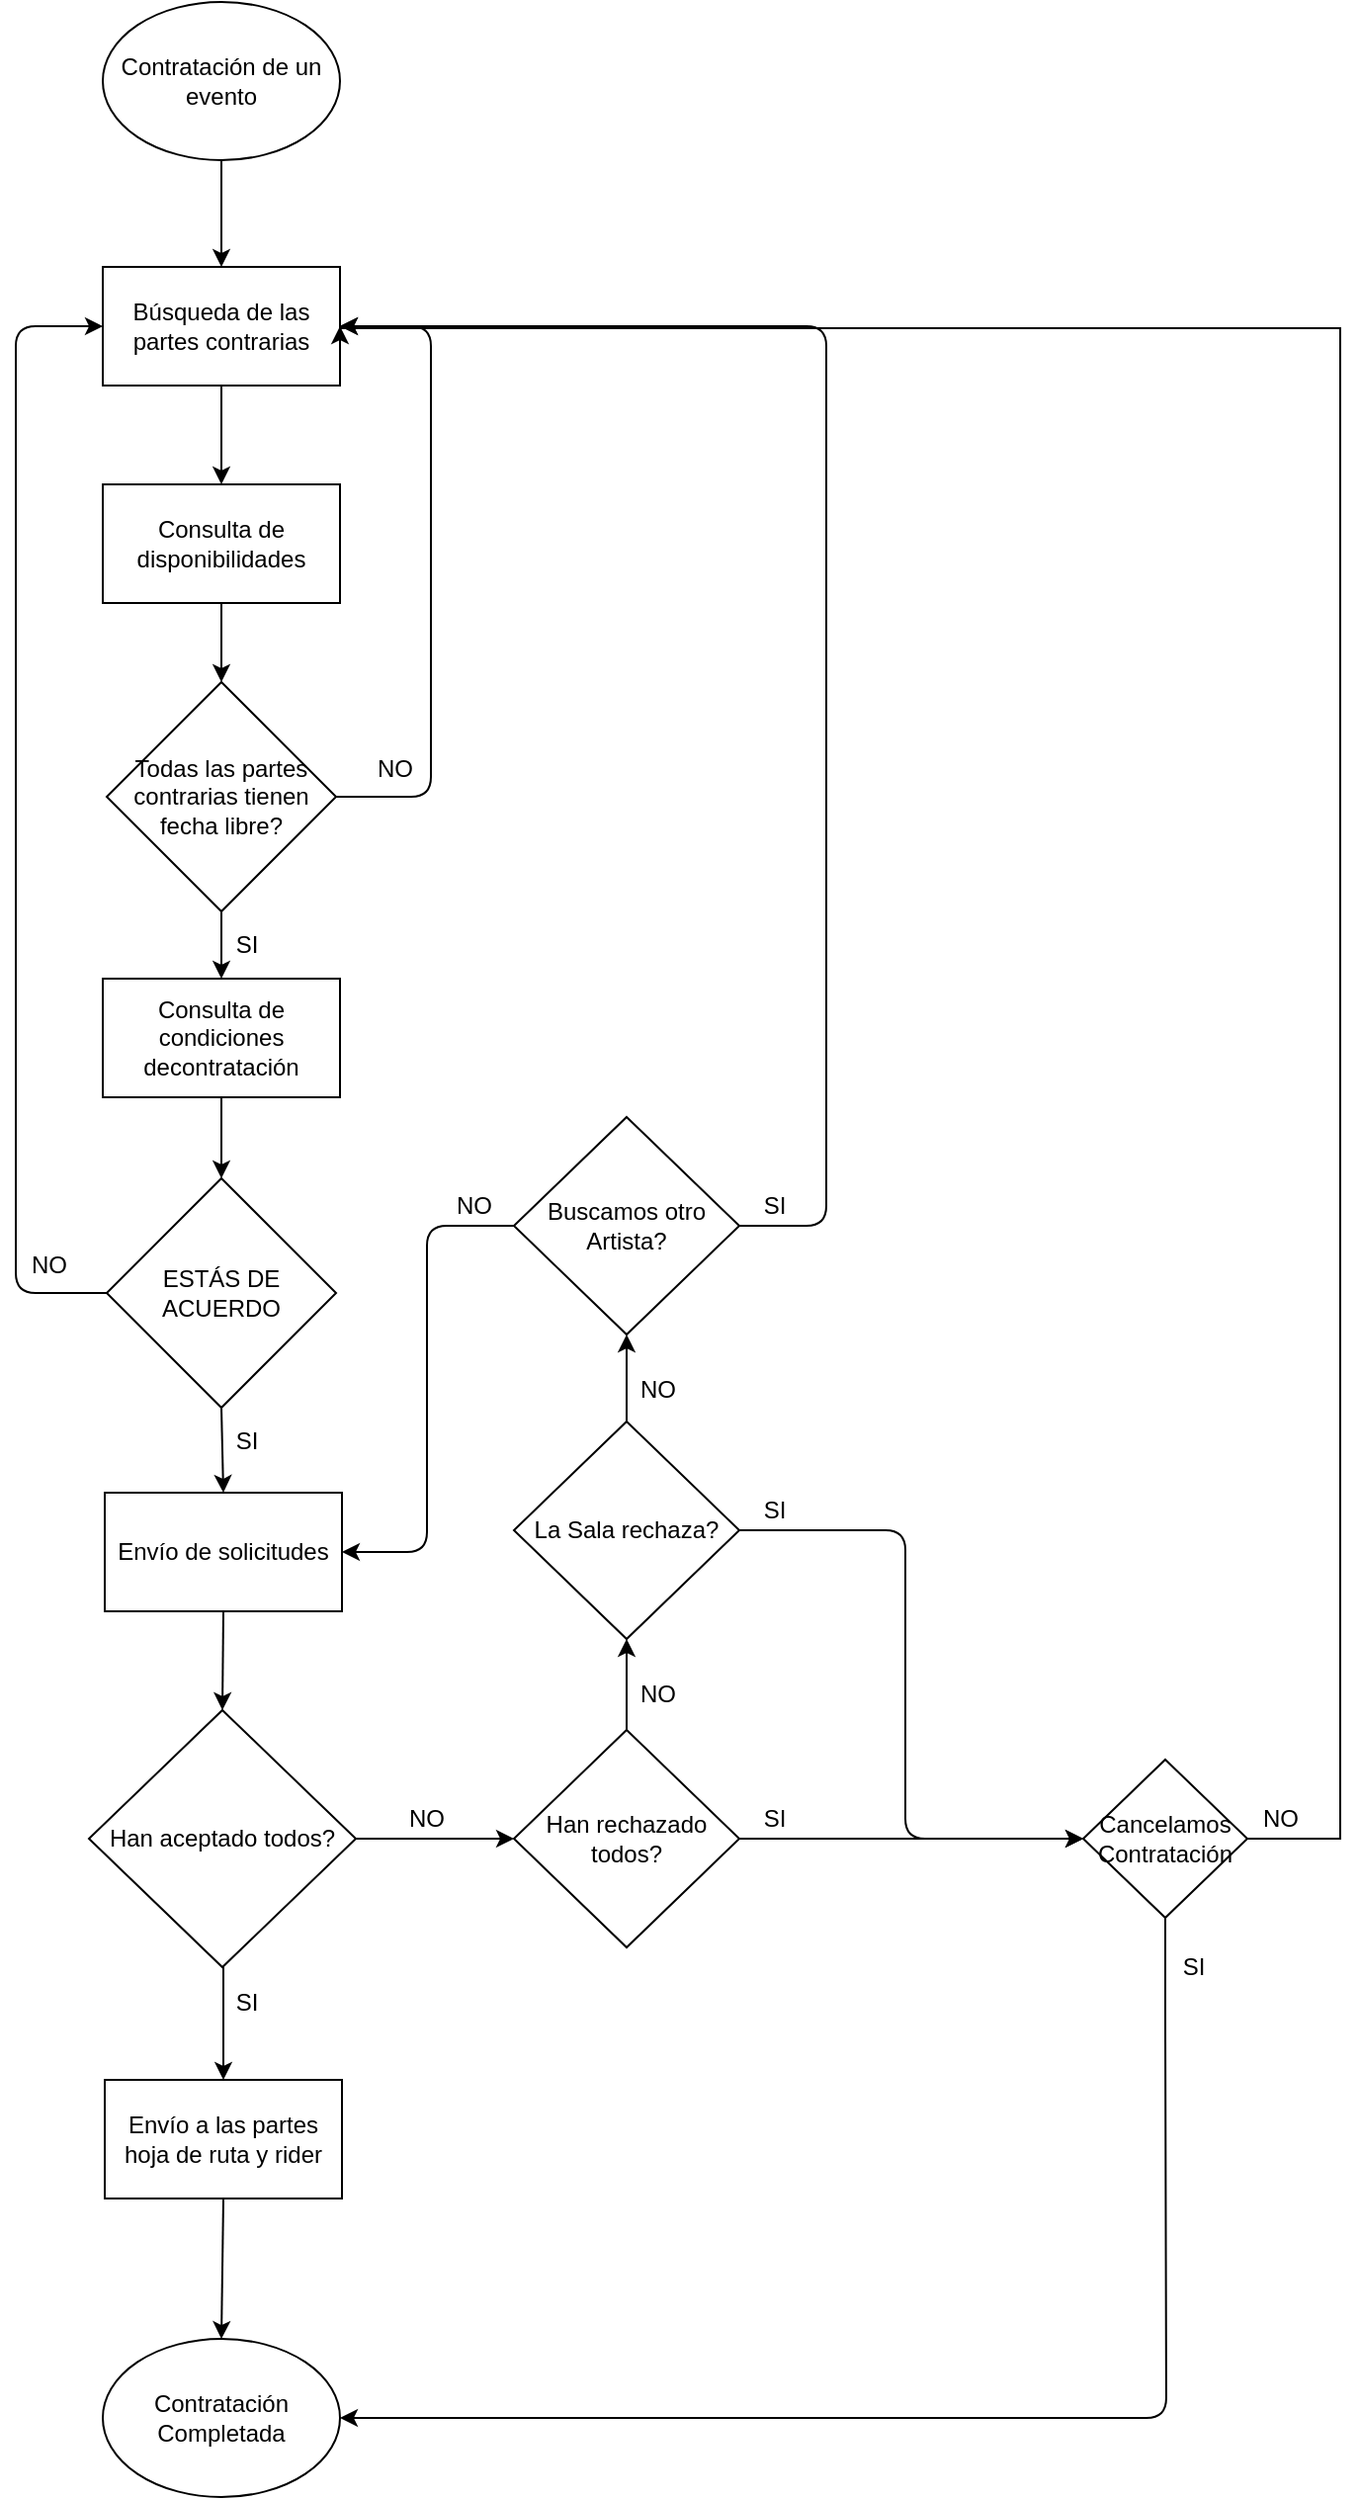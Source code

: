<mxfile version="25.0.2">
  <diagram id="e32d1f3d-d176-02dc-17b0-21117a74af9b" name="Page-1">
    <mxGraphModel dx="1434" dy="854" grid="1" gridSize="10" guides="1" tooltips="1" connect="1" arrows="1" fold="1" page="1" pageScale="1" pageWidth="1169" pageHeight="1654" background="#ffffff" math="0" shadow="0">
      <root>
        <mxCell id="0" />
        <mxCell id="1" parent="0" />
        <mxCell id="2" value="&lt;span&gt;Búsqueda de las partes contrarias&lt;/span&gt;" style="rounded=0;whiteSpace=wrap;html=1;fillColor=none;" parent="1" vertex="1">
          <mxGeometry x="324" y="172" width="120" height="60" as="geometry" />
        </mxCell>
        <mxCell id="3" value="" style="endArrow=classic;html=1;entryX=0.5;entryY=0;exitX=0.5;exitY=1;" parent="1" source="2" target="4" edge="1">
          <mxGeometry width="50" height="50" relative="1" as="geometry">
            <mxPoint x="394" y="232" as="sourcePoint" />
            <mxPoint x="394" y="302" as="targetPoint" />
          </mxGeometry>
        </mxCell>
        <mxCell id="4" value="&lt;span&gt;Consulta de disponibilidades&lt;/span&gt;" style="rounded=0;whiteSpace=wrap;html=1;fillColor=none;" parent="1" vertex="1">
          <mxGeometry x="324" y="282" width="120" height="60" as="geometry" />
        </mxCell>
        <mxCell id="5" value="Todas las partes contrarias tienen fecha libre?" style="rhombus;whiteSpace=wrap;html=1;fillColor=none;" parent="1" vertex="1">
          <mxGeometry x="326" y="382" width="116" height="116" as="geometry" />
        </mxCell>
        <mxCell id="6" value="" style="endArrow=classic;html=1;exitX=0.5;exitY=1;entryX=0.5;entryY=0;" parent="1" source="4" target="5" edge="1">
          <mxGeometry width="50" height="50" relative="1" as="geometry">
            <mxPoint x="450" y="402" as="sourcePoint" />
            <mxPoint x="500" y="352" as="targetPoint" />
          </mxGeometry>
        </mxCell>
        <mxCell id="7" value="" style="endArrow=classic;html=1;exitX=1;exitY=0.5;entryX=1;entryY=0.5;" parent="1" source="5" target="2" edge="1">
          <mxGeometry width="50" height="50" relative="1" as="geometry">
            <mxPoint x="480" y="492" as="sourcePoint" />
            <mxPoint x="470" y="230" as="targetPoint" />
            <Array as="points">
              <mxPoint x="490" y="440" />
              <mxPoint x="490" y="202" />
            </Array>
          </mxGeometry>
        </mxCell>
        <mxCell id="8" value="NO" style="text;html=1;strokeColor=none;fillColor=none;align=center;verticalAlign=middle;whiteSpace=wrap;rounded=0;" parent="1" vertex="1">
          <mxGeometry x="452" y="416" width="40" height="20" as="geometry" />
        </mxCell>
        <mxCell id="15" value="SI" style="text;html=1;strokeColor=none;fillColor=none;align=center;verticalAlign=middle;whiteSpace=wrap;rounded=0;" parent="1" vertex="1">
          <mxGeometry x="377" y="505" width="40" height="20" as="geometry" />
        </mxCell>
        <mxCell id="16" value="" style="endArrow=classic;html=1;exitX=0.5;exitY=1;entryX=0.5;entryY=0;" parent="1" source="5" target="18" edge="1">
          <mxGeometry width="50" height="50" relative="1" as="geometry">
            <mxPoint x="290" y="592" as="sourcePoint" />
            <mxPoint x="384" y="542" as="targetPoint" />
          </mxGeometry>
        </mxCell>
        <mxCell id="18" value="&lt;span&gt;Consulta de condiciones decontratación&lt;/span&gt;" style="rounded=0;whiteSpace=wrap;html=1;fillColor=none;" parent="1" vertex="1">
          <mxGeometry x="324" y="532" width="120" height="60" as="geometry" />
        </mxCell>
        <mxCell id="20" value="ESTÁS DE ACUERDO" style="rhombus;whiteSpace=wrap;html=1;fillColor=none;" parent="1" vertex="1">
          <mxGeometry x="326" y="633" width="116" height="116" as="geometry" />
        </mxCell>
        <mxCell id="21" value="" style="endArrow=classic;html=1;entryX=0.5;entryY=0;exitX=0.5;exitY=1;" parent="1" source="18" target="20" edge="1">
          <mxGeometry width="50" height="50" relative="1" as="geometry">
            <mxPoint x="420" y="612" as="sourcePoint" />
            <mxPoint x="500" y="603" as="targetPoint" />
          </mxGeometry>
        </mxCell>
        <mxCell id="22" value="" style="endArrow=classic;html=1;exitX=0;exitY=0.5;entryX=0;entryY=0.5;" parent="1" source="20" target="2" edge="1">
          <mxGeometry width="50" height="50" relative="1" as="geometry">
            <mxPoint x="480" y="743" as="sourcePoint" />
            <mxPoint x="444" y="453" as="targetPoint" />
            <Array as="points">
              <mxPoint x="280" y="691" />
              <mxPoint x="280" y="202" />
            </Array>
          </mxGeometry>
        </mxCell>
        <mxCell id="23" value="NO" style="text;html=1;strokeColor=none;fillColor=none;align=center;verticalAlign=middle;whiteSpace=wrap;rounded=0;" parent="1" vertex="1">
          <mxGeometry x="277" y="667" width="40" height="20" as="geometry" />
        </mxCell>
        <mxCell id="24" value="SI" style="text;html=1;strokeColor=none;fillColor=none;align=center;verticalAlign=middle;whiteSpace=wrap;rounded=0;" parent="1" vertex="1">
          <mxGeometry x="377" y="756" width="40" height="20" as="geometry" />
        </mxCell>
        <mxCell id="25" value="" style="endArrow=classic;html=1;exitX=0.5;exitY=1;entryX=0.5;entryY=0;" parent="1" source="20" target="26" edge="1">
          <mxGeometry width="50" height="50" relative="1" as="geometry">
            <mxPoint x="290" y="843" as="sourcePoint" />
            <mxPoint x="384" y="783" as="targetPoint" />
          </mxGeometry>
        </mxCell>
        <mxCell id="26" value="Envío de solicitudes" style="rounded=0;whiteSpace=wrap;html=1;fillColor=none;" parent="1" vertex="1">
          <mxGeometry x="325" y="792" width="120" height="60" as="geometry" />
        </mxCell>
        <mxCell id="29" value="Contratación de un evento" style="ellipse;whiteSpace=wrap;html=1;fillColor=none;" parent="1" vertex="1">
          <mxGeometry x="324" y="38" width="120" height="80" as="geometry" />
        </mxCell>
        <mxCell id="30" value="" style="endArrow=classic;html=1;entryX=0.5;entryY=0;exitX=0.5;exitY=1;" parent="1" source="29" target="2" edge="1">
          <mxGeometry width="50" height="50" relative="1" as="geometry">
            <mxPoint x="360" y="162" as="sourcePoint" />
            <mxPoint x="410" y="112" as="targetPoint" />
          </mxGeometry>
        </mxCell>
        <mxCell id="39" value="" style="edgeStyle=orthogonalEdgeStyle;rounded=0;html=1;jettySize=auto;orthogonalLoop=1;" parent="1" source="31" target="38" edge="1">
          <mxGeometry relative="1" as="geometry" />
        </mxCell>
        <mxCell id="31" value="Han aceptado todos?" style="rhombus;whiteSpace=wrap;html=1;fillColor=none;" parent="1" vertex="1">
          <mxGeometry x="317" y="902" width="135" height="130" as="geometry" />
        </mxCell>
        <mxCell id="44" value="" style="edgeStyle=orthogonalEdgeStyle;rounded=0;html=1;jettySize=auto;orthogonalLoop=1;entryX=0.5;entryY=1;exitX=0.5;exitY=0;" parent="1" source="38" target="43" edge="1">
          <mxGeometry relative="1" as="geometry">
            <mxPoint x="530" y="1062" as="targetPoint" />
            <Array as="points">
              <mxPoint x="589" y="900" />
              <mxPoint x="589" y="900" />
            </Array>
          </mxGeometry>
        </mxCell>
        <mxCell id="54" value="" style="edgeStyle=orthogonalEdgeStyle;rounded=0;html=1;jettySize=auto;orthogonalLoop=1;" parent="1" source="38" target="53" edge="1">
          <mxGeometry relative="1" as="geometry" />
        </mxCell>
        <mxCell id="38" value="Han rechazado todos?" style="rhombus;whiteSpace=wrap;html=1;fillColor=none;" parent="1" vertex="1">
          <mxGeometry x="532" y="912" width="114" height="110" as="geometry" />
        </mxCell>
        <mxCell id="57" value="" style="edgeStyle=orthogonalEdgeStyle;rounded=1;html=1;jettySize=auto;orthogonalLoop=1;entryX=1;entryY=0.5;exitX=0.5;exitY=1;" parent="1" source="53" target="36" edge="1">
          <mxGeometry relative="1" as="geometry">
            <mxPoint x="1230" y="990" as="sourcePoint" />
            <mxPoint x="814.111" y="1278.222" as="targetPoint" />
            <Array as="points">
              <mxPoint x="862" y="1060" />
              <mxPoint x="862" y="1260" />
            </Array>
          </mxGeometry>
        </mxCell>
        <mxCell id="53" value="Cancelamos Contratación" style="rhombus;whiteSpace=wrap;html=1;fillColor=none;" parent="1" vertex="1">
          <mxGeometry x="820" y="927" width="83" height="80" as="geometry" />
        </mxCell>
        <mxCell id="47" value="" style="edgeStyle=orthogonalEdgeStyle;rounded=0;html=1;jettySize=auto;orthogonalLoop=1;exitX=1;exitY=0.5;entryX=1;entryY=0.5;" parent="1" source="53" target="2" edge="1">
          <mxGeometry relative="1" as="geometry">
            <mxPoint x="1190" y="967" as="sourcePoint" />
            <mxPoint x="460" y="202" as="targetPoint" />
            <Array as="points">
              <mxPoint x="950" y="967" />
              <mxPoint x="950" y="203" />
            </Array>
          </mxGeometry>
        </mxCell>
        <mxCell id="59" value="" style="edgeStyle=orthogonalEdgeStyle;rounded=1;html=1;jettySize=auto;orthogonalLoop=1;entryX=0;entryY=0.5;exitX=1;exitY=0.5;" parent="1" source="43" target="53" edge="1">
          <mxGeometry relative="1" as="geometry">
            <mxPoint x="726" y="1117" as="targetPoint" />
            <Array as="points">
              <mxPoint x="730" y="811" />
              <mxPoint x="730" y="967" />
            </Array>
          </mxGeometry>
        </mxCell>
        <mxCell id="43" value="La Sala rechaza?" style="rhombus;whiteSpace=wrap;html=1;fillColor=none;" parent="1" vertex="1">
          <mxGeometry x="532" y="756" width="114" height="110" as="geometry" />
        </mxCell>
        <mxCell id="71" value="" style="edgeStyle=orthogonalEdgeStyle;rounded=1;html=1;jettySize=auto;orthogonalLoop=1;entryX=1;entryY=0.5;" parent="1" source="51" target="2" edge="1">
          <mxGeometry relative="1" as="geometry">
            <mxPoint x="500" y="220" as="targetPoint" />
            <Array as="points">
              <mxPoint x="690" y="657" />
              <mxPoint x="690" y="202" />
            </Array>
          </mxGeometry>
        </mxCell>
        <mxCell id="74" value="" style="edgeStyle=orthogonalEdgeStyle;rounded=1;html=1;jettySize=auto;orthogonalLoop=1;entryX=1;entryY=0.5;" parent="1" source="51" target="26" edge="1">
          <mxGeometry relative="1" as="geometry">
            <mxPoint x="490" y="820" as="targetPoint" />
            <Array as="points">
              <mxPoint x="488" y="657" />
              <mxPoint x="488" y="822" />
            </Array>
          </mxGeometry>
        </mxCell>
        <mxCell id="51" value="Buscamos otro Artista?" style="rhombus;whiteSpace=wrap;html=1;fillColor=none;" parent="1" vertex="1">
          <mxGeometry x="532" y="602" width="114" height="110" as="geometry" />
        </mxCell>
        <mxCell id="32" value="" style="endArrow=classic;html=1;exitX=0.5;exitY=1;entryX=0.5;entryY=0;" parent="1" source="26" target="31" edge="1">
          <mxGeometry width="50" height="50" relative="1" as="geometry">
            <mxPoint x="393.526" y="859.421" as="sourcePoint" />
            <mxPoint x="394.579" y="901.526" as="targetPoint" />
          </mxGeometry>
        </mxCell>
        <mxCell id="33" value="SI" style="text;html=1;strokeColor=none;fillColor=none;align=center;verticalAlign=middle;whiteSpace=wrap;rounded=0;" parent="1" vertex="1">
          <mxGeometry x="377" y="1040" width="40" height="20" as="geometry" />
        </mxCell>
        <mxCell id="34" value="" style="endArrow=classic;html=1;entryX=0.5;entryY=0;" parent="1" target="35" edge="1">
          <mxGeometry width="50" height="50" relative="1" as="geometry">
            <mxPoint x="385" y="1032" as="sourcePoint" />
            <mxPoint x="385" y="1075" as="targetPoint" />
          </mxGeometry>
        </mxCell>
        <mxCell id="35" value="Envío a las partes hoja de ruta y rider" style="rounded=0;whiteSpace=wrap;html=1;fillColor=none;" parent="1" vertex="1">
          <mxGeometry x="325" y="1089" width="120" height="60" as="geometry" />
        </mxCell>
        <mxCell id="36" value="Contratación Completada" style="ellipse;whiteSpace=wrap;html=1;fillColor=none;" parent="1" vertex="1">
          <mxGeometry x="324" y="1220" width="120" height="80" as="geometry" />
        </mxCell>
        <mxCell id="37" value="" style="endArrow=classic;html=1;exitX=0.5;exitY=1;entryX=0.5;entryY=0;" parent="1" source="35" target="36" edge="1">
          <mxGeometry width="50" height="50" relative="1" as="geometry">
            <mxPoint x="280" y="1218" as="sourcePoint" />
            <mxPoint x="330" y="1168" as="targetPoint" />
          </mxGeometry>
        </mxCell>
        <mxCell id="42" value="NO" style="text;html=1;strokeColor=none;fillColor=none;align=center;verticalAlign=middle;whiteSpace=wrap;rounded=0;" parent="1" vertex="1">
          <mxGeometry x="468" y="947" width="40" height="20" as="geometry" />
        </mxCell>
        <mxCell id="45" value="NO" style="text;html=1;strokeColor=none;fillColor=none;align=center;verticalAlign=middle;whiteSpace=wrap;rounded=0;" parent="1" vertex="1">
          <mxGeometry x="585" y="884" width="40" height="20" as="geometry" />
        </mxCell>
        <mxCell id="48" value="NO" style="text;html=1;strokeColor=none;fillColor=none;align=center;verticalAlign=middle;whiteSpace=wrap;rounded=0;" parent="1" vertex="1">
          <mxGeometry x="900" y="947" width="40" height="20" as="geometry" />
        </mxCell>
        <mxCell id="55" value="SI" style="text;html=1;strokeColor=none;fillColor=none;align=center;verticalAlign=middle;whiteSpace=wrap;rounded=0;" parent="1" vertex="1">
          <mxGeometry x="644" y="947" width="40" height="20" as="geometry" />
        </mxCell>
        <mxCell id="60" value="SI" style="text;html=1;strokeColor=none;fillColor=none;align=center;verticalAlign=middle;whiteSpace=wrap;rounded=0;" parent="1" vertex="1">
          <mxGeometry x="644" y="791" width="40" height="20" as="geometry" />
        </mxCell>
        <mxCell id="61" value="NO" style="text;html=1;strokeColor=none;fillColor=none;align=center;verticalAlign=middle;whiteSpace=wrap;rounded=0;" parent="1" vertex="1">
          <mxGeometry x="585" y="730" width="40" height="20" as="geometry" />
        </mxCell>
        <mxCell id="64" value="SI" style="text;html=1;strokeColor=none;fillColor=none;align=center;verticalAlign=middle;whiteSpace=wrap;rounded=0;" parent="1" vertex="1">
          <mxGeometry x="644" y="637" width="40" height="20" as="geometry" />
        </mxCell>
        <mxCell id="68" value="" style="endArrow=classic;html=1;exitX=0.5;exitY=0;entryX=0.5;entryY=1;" parent="1" source="43" target="51" edge="1">
          <mxGeometry width="50" height="50" relative="1" as="geometry">
            <mxPoint x="640" y="770" as="sourcePoint" />
            <mxPoint x="690" y="720" as="targetPoint" />
          </mxGeometry>
        </mxCell>
        <mxCell id="75" value="NO" style="text;html=1;strokeColor=none;fillColor=none;align=center;verticalAlign=middle;whiteSpace=wrap;rounded=0;" parent="1" vertex="1">
          <mxGeometry x="492" y="637" width="40" height="20" as="geometry" />
        </mxCell>
        <mxCell id="76" value="SI" style="text;html=1;strokeColor=none;fillColor=none;align=center;verticalAlign=middle;whiteSpace=wrap;rounded=0;" parent="1" vertex="1">
          <mxGeometry x="856" y="1022" width="40" height="20" as="geometry" />
        </mxCell>
      </root>
    </mxGraphModel>
  </diagram>
</mxfile>
